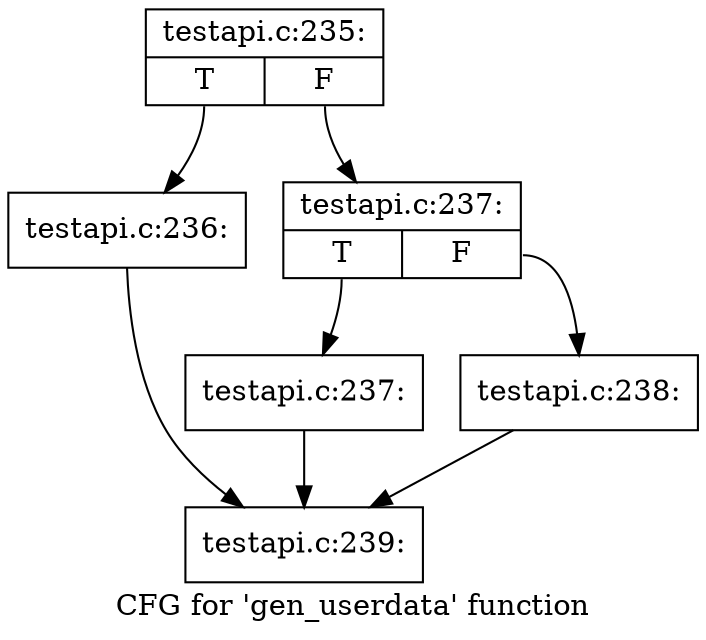 digraph "CFG for 'gen_userdata' function" {
	label="CFG for 'gen_userdata' function";

	Node0x40a4ac0 [shape=record,label="{testapi.c:235:|{<s0>T|<s1>F}}"];
	Node0x40a4ac0:s0 -> Node0x40b3240;
	Node0x40a4ac0:s1 -> Node0x40b3290;
	Node0x40b3240 [shape=record,label="{testapi.c:236:}"];
	Node0x40b3240 -> Node0x40a4a70;
	Node0x40b3290 [shape=record,label="{testapi.c:237:|{<s0>T|<s1>F}}"];
	Node0x40b3290:s0 -> Node0x40b3840;
	Node0x40b3290:s1 -> Node0x40b3890;
	Node0x40b3840 [shape=record,label="{testapi.c:237:}"];
	Node0x40b3840 -> Node0x40a4a70;
	Node0x40b3890 [shape=record,label="{testapi.c:238:}"];
	Node0x40b3890 -> Node0x40a4a70;
	Node0x40a4a70 [shape=record,label="{testapi.c:239:}"];
}
